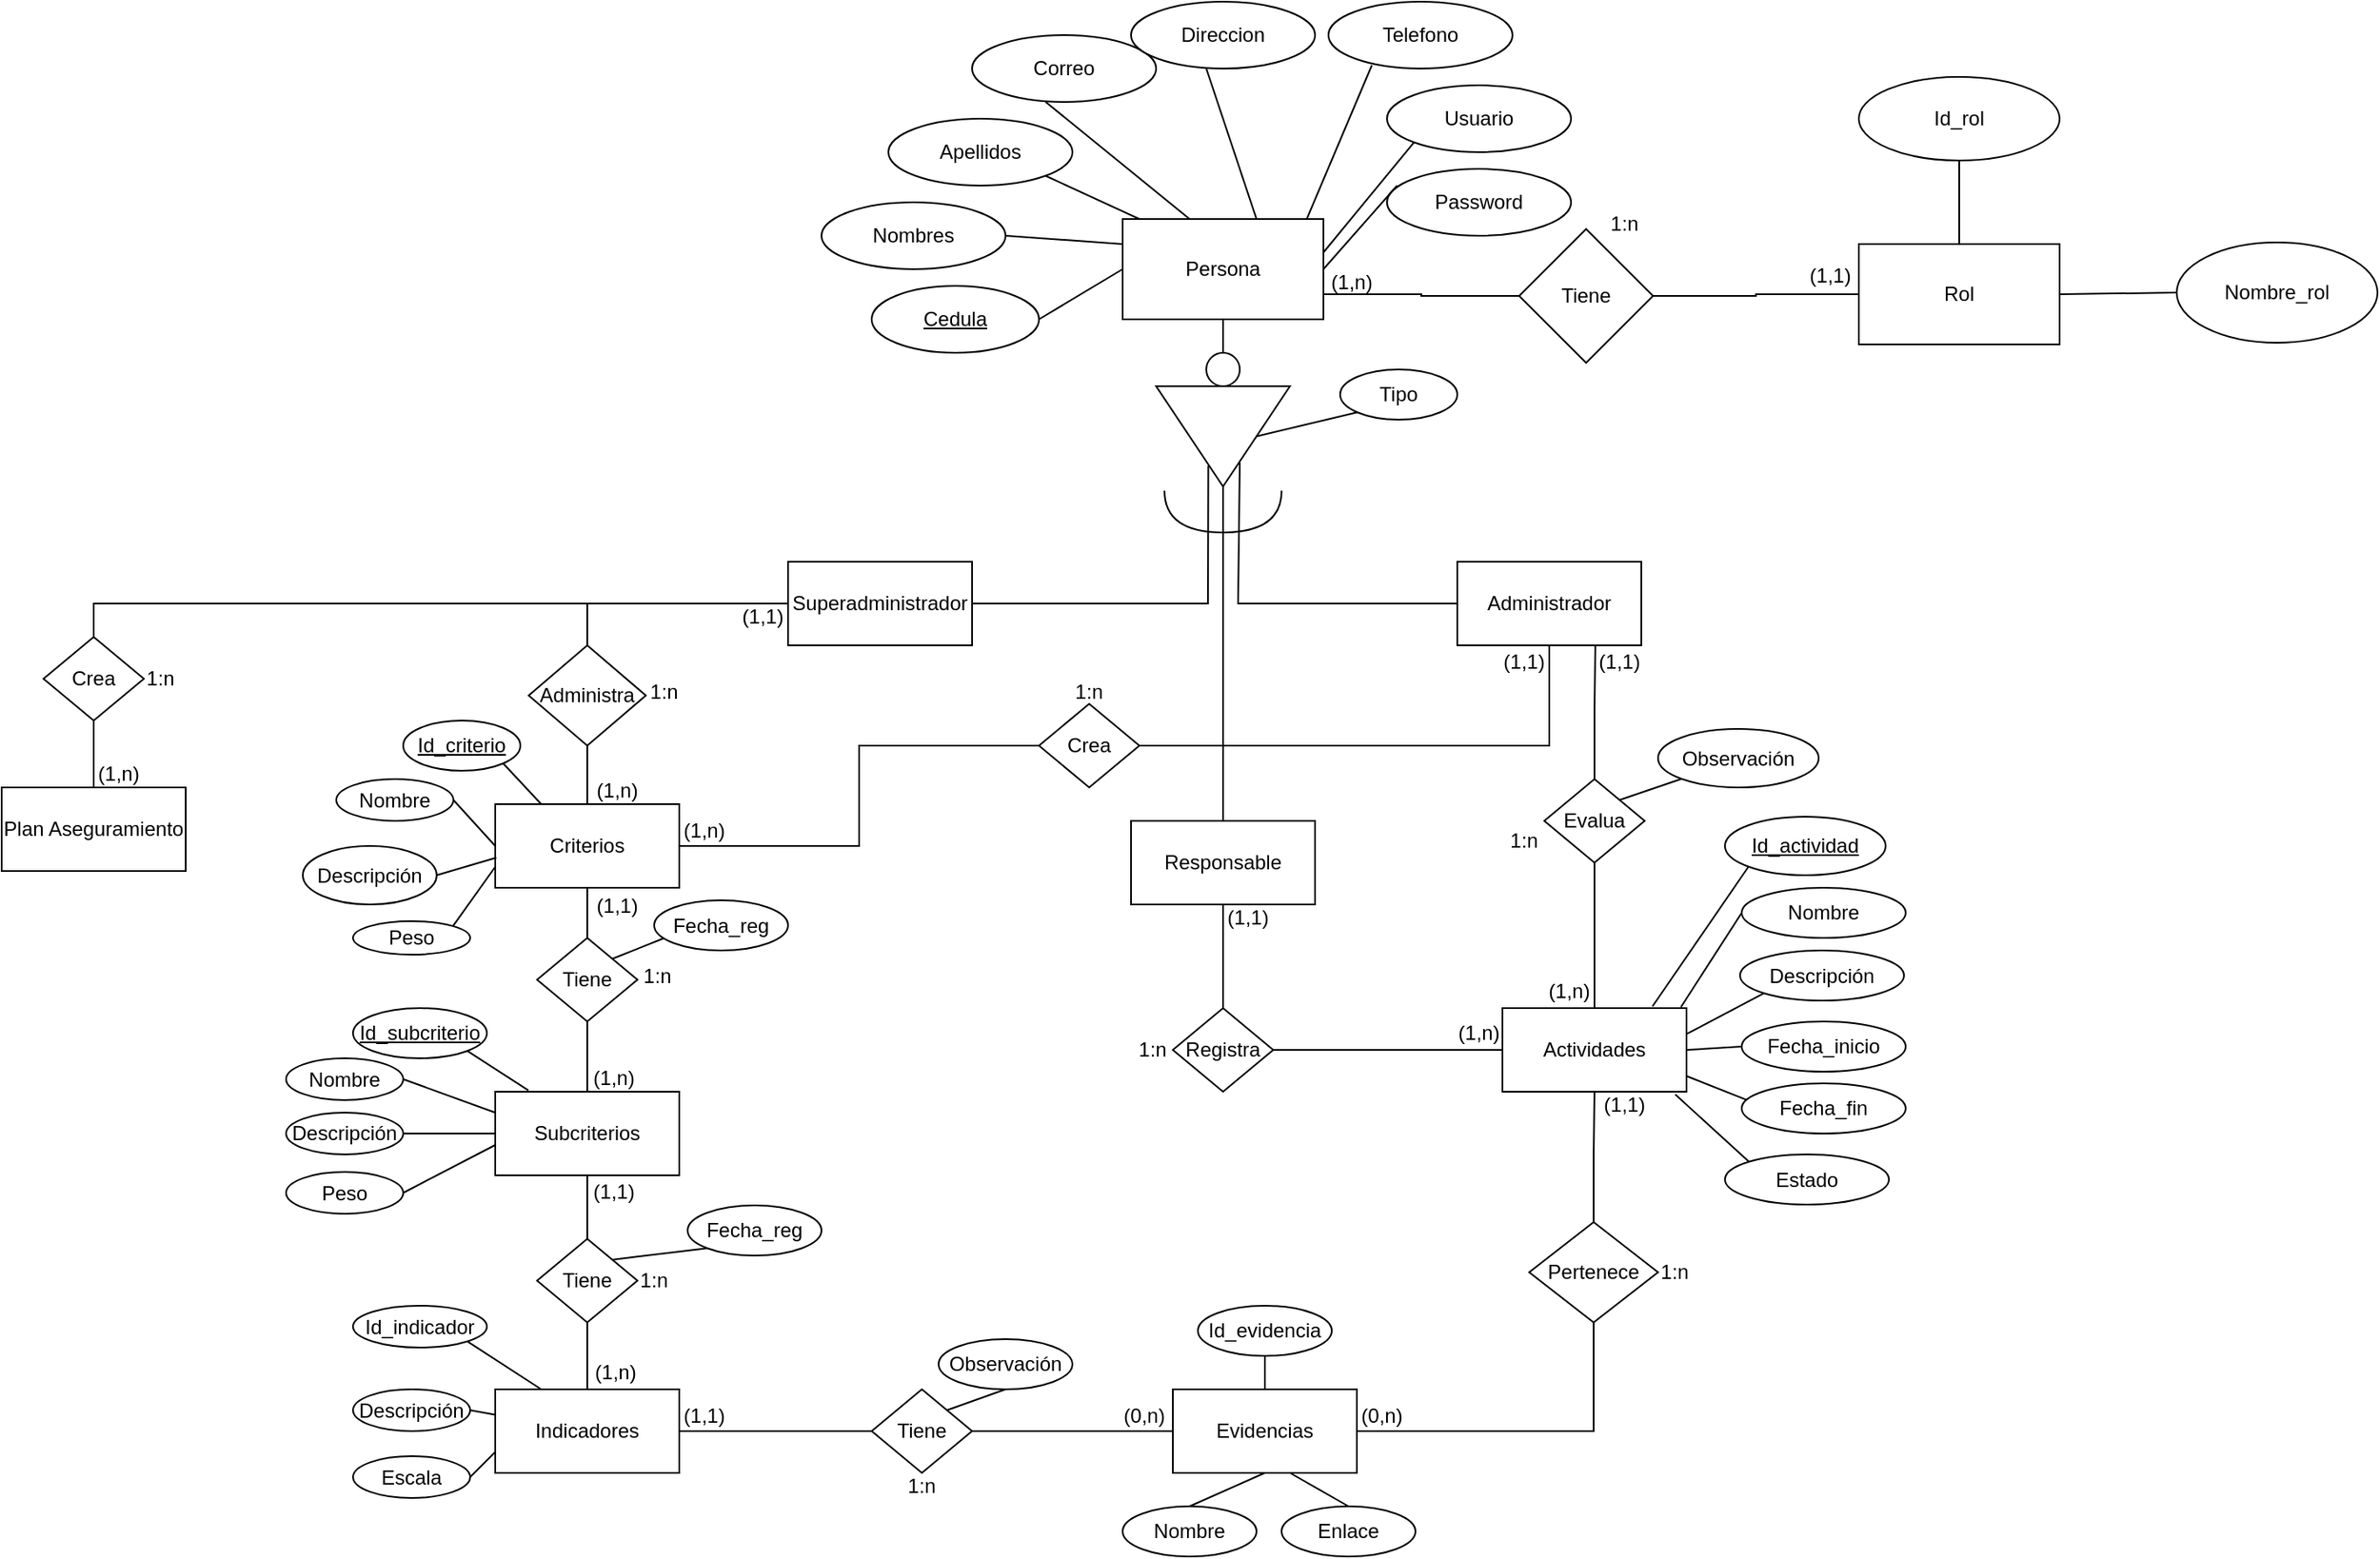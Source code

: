 <mxfile version="21.2.1" type="device">
  <diagram name="Página-1" id="oKoZKeIrI0tT7KMq_hKS">
    <mxGraphModel dx="2294" dy="877" grid="1" gridSize="10" guides="1" tooltips="1" connect="1" arrows="0" fold="1" page="1" pageScale="1" pageWidth="827" pageHeight="1169" math="0" shadow="0">
      <root>
        <mxCell id="0" />
        <mxCell id="1" parent="0" />
        <mxCell id="Yk1SCRRMEy108CKN9fgq-1" value="&lt;u&gt;Cedula&lt;/u&gt;" style="ellipse;whiteSpace=wrap;html=1;" parent="1" vertex="1">
          <mxGeometry x="210" y="250" width="100" height="40" as="geometry" />
        </mxCell>
        <mxCell id="9bYaK1Sk4-K0mLXy_x04-3" style="edgeStyle=orthogonalEdgeStyle;rounded=0;orthogonalLoop=1;jettySize=auto;html=1;exitX=1;exitY=0.75;exitDx=0;exitDy=0;entryX=0;entryY=0.5;entryDx=0;entryDy=0;endArrow=none;endFill=0;" edge="1" parent="1" source="Yk1SCRRMEy108CKN9fgq-2" target="9bYaK1Sk4-K0mLXy_x04-2">
          <mxGeometry relative="1" as="geometry" />
        </mxCell>
        <mxCell id="Yk1SCRRMEy108CKN9fgq-2" value="Persona" style="rounded=0;whiteSpace=wrap;html=1;" parent="1" vertex="1">
          <mxGeometry x="360" y="210" width="120" height="60" as="geometry" />
        </mxCell>
        <mxCell id="Yk1SCRRMEy108CKN9fgq-3" value="Nombres" style="ellipse;whiteSpace=wrap;html=1;" parent="1" vertex="1">
          <mxGeometry x="180" y="200" width="110" height="40" as="geometry" />
        </mxCell>
        <mxCell id="Yk1SCRRMEy108CKN9fgq-4" value="Apellidos" style="ellipse;whiteSpace=wrap;html=1;" parent="1" vertex="1">
          <mxGeometry x="220" y="150" width="110" height="40" as="geometry" />
        </mxCell>
        <mxCell id="Yk1SCRRMEy108CKN9fgq-5" value="Correo" style="ellipse;whiteSpace=wrap;html=1;" parent="1" vertex="1">
          <mxGeometry x="270" y="100" width="110" height="40" as="geometry" />
        </mxCell>
        <mxCell id="Yk1SCRRMEy108CKN9fgq-6" value="Direccion" style="ellipse;whiteSpace=wrap;html=1;" parent="1" vertex="1">
          <mxGeometry x="365" y="80" width="110" height="40" as="geometry" />
        </mxCell>
        <mxCell id="Yk1SCRRMEy108CKN9fgq-7" value="Telefono" style="ellipse;whiteSpace=wrap;html=1;" parent="1" vertex="1">
          <mxGeometry x="483" y="80" width="110" height="40" as="geometry" />
        </mxCell>
        <mxCell id="Yk1SCRRMEy108CKN9fgq-9" value="Usuario" style="ellipse;whiteSpace=wrap;html=1;" parent="1" vertex="1">
          <mxGeometry x="518" y="130" width="110" height="40" as="geometry" />
        </mxCell>
        <mxCell id="Yk1SCRRMEy108CKN9fgq-10" value="Password" style="ellipse;whiteSpace=wrap;html=1;" parent="1" vertex="1">
          <mxGeometry x="518" y="180" width="110" height="40" as="geometry" />
        </mxCell>
        <mxCell id="Yk1SCRRMEy108CKN9fgq-12" value="" style="endArrow=none;html=1;rounded=0;entryX=1;entryY=0.5;entryDx=0;entryDy=0;exitX=0;exitY=0.5;exitDx=0;exitDy=0;" parent="1" source="Yk1SCRRMEy108CKN9fgq-2" target="Yk1SCRRMEy108CKN9fgq-1" edge="1">
          <mxGeometry width="50" height="50" relative="1" as="geometry">
            <mxPoint x="180" y="340" as="sourcePoint" />
            <mxPoint x="230" y="290" as="targetPoint" />
          </mxGeometry>
        </mxCell>
        <mxCell id="Yk1SCRRMEy108CKN9fgq-13" value="" style="endArrow=none;html=1;rounded=0;exitX=1;exitY=0.5;exitDx=0;exitDy=0;entryX=0;entryY=0.25;entryDx=0;entryDy=0;" parent="1" source="Yk1SCRRMEy108CKN9fgq-3" target="Yk1SCRRMEy108CKN9fgq-2" edge="1">
          <mxGeometry width="50" height="50" relative="1" as="geometry">
            <mxPoint x="300" y="240" as="sourcePoint" />
            <mxPoint x="350" y="190" as="targetPoint" />
          </mxGeometry>
        </mxCell>
        <mxCell id="Yk1SCRRMEy108CKN9fgq-14" value="" style="endArrow=none;html=1;rounded=0;entryX=1;entryY=1;entryDx=0;entryDy=0;" parent="1" target="Yk1SCRRMEy108CKN9fgq-4" edge="1">
          <mxGeometry width="50" height="50" relative="1" as="geometry">
            <mxPoint x="370" y="210" as="sourcePoint" />
            <mxPoint x="240" y="290" as="targetPoint" />
          </mxGeometry>
        </mxCell>
        <mxCell id="Yk1SCRRMEy108CKN9fgq-15" value="" style="endArrow=none;html=1;rounded=0;entryX=0.4;entryY=1;entryDx=0;entryDy=0;entryPerimeter=0;" parent="1" target="Yk1SCRRMEy108CKN9fgq-5" edge="1">
          <mxGeometry width="50" height="50" relative="1" as="geometry">
            <mxPoint x="400" y="210" as="sourcePoint" />
            <mxPoint x="430" y="140" as="targetPoint" />
          </mxGeometry>
        </mxCell>
        <mxCell id="Yk1SCRRMEy108CKN9fgq-16" value="" style="endArrow=none;html=1;rounded=0;" parent="1" edge="1">
          <mxGeometry width="50" height="50" relative="1" as="geometry">
            <mxPoint x="440" y="210" as="sourcePoint" />
            <mxPoint x="410" y="120" as="targetPoint" />
          </mxGeometry>
        </mxCell>
        <mxCell id="Yk1SCRRMEy108CKN9fgq-17" value="" style="endArrow=none;html=1;rounded=0;entryX=0.236;entryY=0.95;entryDx=0;entryDy=0;entryPerimeter=0;exitX=0.917;exitY=0;exitDx=0;exitDy=0;exitPerimeter=0;" parent="1" source="Yk1SCRRMEy108CKN9fgq-2" target="Yk1SCRRMEy108CKN9fgq-7" edge="1">
          <mxGeometry width="50" height="50" relative="1" as="geometry">
            <mxPoint x="470" y="220" as="sourcePoint" />
            <mxPoint x="520" y="170" as="targetPoint" />
          </mxGeometry>
        </mxCell>
        <mxCell id="Yk1SCRRMEy108CKN9fgq-18" value="" style="endArrow=none;html=1;rounded=0;exitX=1;exitY=0.5;exitDx=0;exitDy=0;entryX=0.055;entryY=0.25;entryDx=0;entryDy=0;entryPerimeter=0;" parent="1" source="Yk1SCRRMEy108CKN9fgq-2" target="Yk1SCRRMEy108CKN9fgq-10" edge="1">
          <mxGeometry width="50" height="50" relative="1" as="geometry">
            <mxPoint x="440" y="360" as="sourcePoint" />
            <mxPoint x="510" y="250" as="targetPoint" />
          </mxGeometry>
        </mxCell>
        <mxCell id="Yk1SCRRMEy108CKN9fgq-19" value="" style="endArrow=none;html=1;rounded=0;entryX=0;entryY=1;entryDx=0;entryDy=0;" parent="1" target="Yk1SCRRMEy108CKN9fgq-9" edge="1">
          <mxGeometry width="50" height="50" relative="1" as="geometry">
            <mxPoint x="480" y="230" as="sourcePoint" />
            <mxPoint x="510" y="230" as="targetPoint" />
          </mxGeometry>
        </mxCell>
        <mxCell id="Yk1SCRRMEy108CKN9fgq-20" value="" style="ellipse;whiteSpace=wrap;html=1;aspect=fixed;" parent="1" vertex="1">
          <mxGeometry x="410" y="290" width="20" height="20" as="geometry" />
        </mxCell>
        <mxCell id="Yk1SCRRMEy108CKN9fgq-21" value="" style="endArrow=none;html=1;rounded=0;exitX=0.5;exitY=1;exitDx=0;exitDy=0;entryX=0.5;entryY=0;entryDx=0;entryDy=0;" parent="1" source="Yk1SCRRMEy108CKN9fgq-2" target="Yk1SCRRMEy108CKN9fgq-20" edge="1">
          <mxGeometry width="50" height="50" relative="1" as="geometry">
            <mxPoint x="390" y="260" as="sourcePoint" />
            <mxPoint x="420" y="300" as="targetPoint" />
          </mxGeometry>
        </mxCell>
        <mxCell id="Yk1SCRRMEy108CKN9fgq-23" value="" style="triangle;whiteSpace=wrap;html=1;rotation=90;" parent="1" vertex="1">
          <mxGeometry x="390" y="300" width="60" height="80" as="geometry" />
        </mxCell>
        <mxCell id="Yk1SCRRMEy108CKN9fgq-24" value="Tipo" style="ellipse;whiteSpace=wrap;html=1;" parent="1" vertex="1">
          <mxGeometry x="490" y="300" width="70" height="30" as="geometry" />
        </mxCell>
        <mxCell id="Yk1SCRRMEy108CKN9fgq-25" value="" style="endArrow=none;html=1;rounded=0;entryX=0;entryY=1;entryDx=0;entryDy=0;exitX=0.5;exitY=0;exitDx=0;exitDy=0;" parent="1" source="Yk1SCRRMEy108CKN9fgq-23" target="Yk1SCRRMEy108CKN9fgq-24" edge="1">
          <mxGeometry width="50" height="50" relative="1" as="geometry">
            <mxPoint x="440" y="370" as="sourcePoint" />
            <mxPoint x="490" y="320" as="targetPoint" />
          </mxGeometry>
        </mxCell>
        <mxCell id="Yk1SCRRMEy108CKN9fgq-26" value="" style="shape=requiredInterface;html=1;verticalLabelPosition=bottom;sketch=0;rotation=90;" parent="1" vertex="1">
          <mxGeometry x="407.5" y="350" width="25" height="70" as="geometry" />
        </mxCell>
        <mxCell id="Yk1SCRRMEy108CKN9fgq-27" value="Superadministrador" style="html=1;whiteSpace=wrap;" parent="1" vertex="1">
          <mxGeometry x="160" y="415" width="110" height="50" as="geometry" />
        </mxCell>
        <mxCell id="Yk1SCRRMEy108CKN9fgq-62" style="edgeStyle=orthogonalEdgeStyle;rounded=0;orthogonalLoop=1;jettySize=auto;html=1;exitX=0.5;exitY=1;exitDx=0;exitDy=0;entryX=1;entryY=0.5;entryDx=0;entryDy=0;endArrow=none;endFill=0;" parent="1" source="Yk1SCRRMEy108CKN9fgq-28" target="Yk1SCRRMEy108CKN9fgq-61" edge="1">
          <mxGeometry relative="1" as="geometry" />
        </mxCell>
        <mxCell id="Yk1SCRRMEy108CKN9fgq-28" value="Administrador" style="html=1;whiteSpace=wrap;" parent="1" vertex="1">
          <mxGeometry x="560" y="415" width="110" height="50" as="geometry" />
        </mxCell>
        <mxCell id="Yk1SCRRMEy108CKN9fgq-51" style="edgeStyle=orthogonalEdgeStyle;rounded=0;orthogonalLoop=1;jettySize=auto;html=1;exitX=1;exitY=0.5;exitDx=0;exitDy=0;entryX=0.5;entryY=1;entryDx=0;entryDy=0;endArrow=none;endFill=0;" parent="1" source="Yk1SCRRMEy108CKN9fgq-29" target="Yk1SCRRMEy108CKN9fgq-52" edge="1">
          <mxGeometry relative="1" as="geometry" />
        </mxCell>
        <mxCell id="Yk1SCRRMEy108CKN9fgq-29" value="Evidencias" style="html=1;whiteSpace=wrap;" parent="1" vertex="1">
          <mxGeometry x="390" y="910" width="110" height="50" as="geometry" />
        </mxCell>
        <mxCell id="Yk1SCRRMEy108CKN9fgq-30" value="Criterios" style="html=1;whiteSpace=wrap;" parent="1" vertex="1">
          <mxGeometry x="-15" y="560" width="110" height="50" as="geometry" />
        </mxCell>
        <mxCell id="Yk1SCRRMEy108CKN9fgq-31" value="Subcriterios" style="html=1;whiteSpace=wrap;" parent="1" vertex="1">
          <mxGeometry x="-15" y="732" width="110" height="50" as="geometry" />
        </mxCell>
        <mxCell id="Yk1SCRRMEy108CKN9fgq-32" value="Indicadores" style="html=1;whiteSpace=wrap;" parent="1" vertex="1">
          <mxGeometry x="-15" y="910" width="110" height="50" as="geometry" />
        </mxCell>
        <mxCell id="Yk1SCRRMEy108CKN9fgq-56" style="edgeStyle=orthogonalEdgeStyle;rounded=0;orthogonalLoop=1;jettySize=auto;html=1;exitX=0.5;exitY=0;exitDx=0;exitDy=0;entryX=0.5;entryY=1;entryDx=0;entryDy=0;endArrow=none;endFill=0;" parent="1" source="Yk1SCRRMEy108CKN9fgq-33" target="Yk1SCRRMEy108CKN9fgq-54" edge="1">
          <mxGeometry relative="1" as="geometry" />
        </mxCell>
        <mxCell id="Yk1SCRRMEy108CKN9fgq-33" value="Actividades" style="html=1;whiteSpace=wrap;" parent="1" vertex="1">
          <mxGeometry x="587" y="682" width="110" height="50" as="geometry" />
        </mxCell>
        <mxCell id="Yk1SCRRMEy108CKN9fgq-34" value="Responsable" style="html=1;whiteSpace=wrap;" parent="1" vertex="1">
          <mxGeometry x="365" y="570" width="110" height="50" as="geometry" />
        </mxCell>
        <mxCell id="Yk1SCRRMEy108CKN9fgq-35" value="Plan Aseguramiento" style="html=1;whiteSpace=wrap;" parent="1" vertex="1">
          <mxGeometry x="-310" y="550" width="110" height="50" as="geometry" />
        </mxCell>
        <mxCell id="Yk1SCRRMEy108CKN9fgq-36" value="" style="endArrow=none;html=1;rounded=0;entryX=0.793;entryY=0.61;entryDx=0;entryDy=0;exitX=1;exitY=0.5;exitDx=0;exitDy=0;entryPerimeter=0;" parent="1" source="Yk1SCRRMEy108CKN9fgq-27" target="Yk1SCRRMEy108CKN9fgq-23" edge="1">
          <mxGeometry width="50" height="50" relative="1" as="geometry">
            <mxPoint x="410" y="440" as="sourcePoint" />
            <mxPoint x="420" y="380" as="targetPoint" />
            <Array as="points">
              <mxPoint x="411" y="440" />
            </Array>
          </mxGeometry>
        </mxCell>
        <mxCell id="Yk1SCRRMEy108CKN9fgq-37" value="" style="endArrow=none;html=1;rounded=0;exitX=0;exitY=0.5;exitDx=0;exitDy=0;entryX=0.76;entryY=0.375;entryDx=0;entryDy=0;entryPerimeter=0;" parent="1" source="Yk1SCRRMEy108CKN9fgq-28" target="Yk1SCRRMEy108CKN9fgq-23" edge="1">
          <mxGeometry width="50" height="50" relative="1" as="geometry">
            <mxPoint x="340" y="450" as="sourcePoint" />
            <mxPoint x="430" y="360" as="targetPoint" />
            <Array as="points">
              <mxPoint x="429" y="440" />
            </Array>
          </mxGeometry>
        </mxCell>
        <mxCell id="Yk1SCRRMEy108CKN9fgq-38" value="" style="endArrow=none;html=1;rounded=0;entryX=1;entryY=0.5;entryDx=0;entryDy=0;exitX=0.5;exitY=0;exitDx=0;exitDy=0;" parent="1" source="Yk1SCRRMEy108CKN9fgq-34" target="Yk1SCRRMEy108CKN9fgq-23" edge="1">
          <mxGeometry width="50" height="50" relative="1" as="geometry">
            <mxPoint x="400" y="570" as="sourcePoint" />
            <mxPoint x="450" y="520" as="targetPoint" />
            <Array as="points" />
          </mxGeometry>
        </mxCell>
        <mxCell id="Yk1SCRRMEy108CKN9fgq-39" value="Administra" style="rhombus;whiteSpace=wrap;html=1;" parent="1" vertex="1">
          <mxGeometry x="5" y="465" width="70" height="60" as="geometry" />
        </mxCell>
        <mxCell id="Yk1SCRRMEy108CKN9fgq-40" value="" style="endArrow=none;html=1;rounded=0;entryX=0;entryY=0.5;entryDx=0;entryDy=0;exitX=0.5;exitY=0;exitDx=0;exitDy=0;" parent="1" source="Yk1SCRRMEy108CKN9fgq-39" target="Yk1SCRRMEy108CKN9fgq-27" edge="1">
          <mxGeometry width="50" height="50" relative="1" as="geometry">
            <mxPoint x="40" y="460" as="sourcePoint" />
            <mxPoint x="90" y="420" as="targetPoint" />
            <Array as="points">
              <mxPoint x="40" y="440" />
            </Array>
          </mxGeometry>
        </mxCell>
        <mxCell id="Yk1SCRRMEy108CKN9fgq-41" value="" style="endArrow=none;html=1;rounded=0;exitX=0.5;exitY=0;exitDx=0;exitDy=0;entryX=0.5;entryY=1;entryDx=0;entryDy=0;" parent="1" source="Yk1SCRRMEy108CKN9fgq-30" target="Yk1SCRRMEy108CKN9fgq-39" edge="1">
          <mxGeometry width="50" height="50" relative="1" as="geometry">
            <mxPoint x="-10" y="580" as="sourcePoint" />
            <mxPoint x="40" y="530" as="targetPoint" />
          </mxGeometry>
        </mxCell>
        <mxCell id="Yk1SCRRMEy108CKN9fgq-149" style="rounded=0;orthogonalLoop=1;jettySize=auto;html=1;exitX=1;exitY=0;exitDx=0;exitDy=0;entryX=1.199;entryY=1.285;entryDx=0;entryDy=0;entryPerimeter=0;endArrow=none;endFill=0;" parent="1" source="Yk1SCRRMEy108CKN9fgq-42" target="Yk1SCRRMEy108CKN9fgq-97" edge="1">
          <mxGeometry relative="1" as="geometry" />
        </mxCell>
        <mxCell id="Yk1SCRRMEy108CKN9fgq-42" value="Tiene" style="rhombus;whiteSpace=wrap;html=1;" parent="1" vertex="1">
          <mxGeometry x="10" y="640" width="60" height="50" as="geometry" />
        </mxCell>
        <mxCell id="Yk1SCRRMEy108CKN9fgq-43" value="Tiene" style="rhombus;whiteSpace=wrap;html=1;" parent="1" vertex="1">
          <mxGeometry x="10" y="820" width="60" height="50" as="geometry" />
        </mxCell>
        <mxCell id="Yk1SCRRMEy108CKN9fgq-44" value="" style="endArrow=none;html=1;rounded=0;entryX=0.5;entryY=1;entryDx=0;entryDy=0;exitX=0.5;exitY=0;exitDx=0;exitDy=0;" parent="1" source="Yk1SCRRMEy108CKN9fgq-42" target="Yk1SCRRMEy108CKN9fgq-30" edge="1">
          <mxGeometry width="50" height="50" relative="1" as="geometry">
            <mxPoint x="160" y="690" as="sourcePoint" />
            <mxPoint x="210" y="640" as="targetPoint" />
          </mxGeometry>
        </mxCell>
        <mxCell id="Yk1SCRRMEy108CKN9fgq-45" value="" style="endArrow=none;html=1;rounded=0;entryX=0.5;entryY=1;entryDx=0;entryDy=0;exitX=0.5;exitY=0;exitDx=0;exitDy=0;" parent="1" source="Yk1SCRRMEy108CKN9fgq-31" target="Yk1SCRRMEy108CKN9fgq-42" edge="1">
          <mxGeometry width="50" height="50" relative="1" as="geometry">
            <mxPoint x="-40" y="750" as="sourcePoint" />
            <mxPoint x="10" y="700" as="targetPoint" />
          </mxGeometry>
        </mxCell>
        <mxCell id="Yk1SCRRMEy108CKN9fgq-46" value="" style="endArrow=none;html=1;rounded=0;entryX=0.5;entryY=1;entryDx=0;entryDy=0;exitX=0.5;exitY=0;exitDx=0;exitDy=0;" parent="1" source="Yk1SCRRMEy108CKN9fgq-43" target="Yk1SCRRMEy108CKN9fgq-31" edge="1">
          <mxGeometry width="50" height="50" relative="1" as="geometry">
            <mxPoint x="-20" y="840" as="sourcePoint" />
            <mxPoint x="30" y="790" as="targetPoint" />
          </mxGeometry>
        </mxCell>
        <mxCell id="Yk1SCRRMEy108CKN9fgq-47" value="" style="endArrow=none;html=1;rounded=0;exitX=0.5;exitY=0;exitDx=0;exitDy=0;" parent="1" source="Yk1SCRRMEy108CKN9fgq-32" edge="1">
          <mxGeometry width="50" height="50" relative="1" as="geometry">
            <mxPoint x="-10" y="920" as="sourcePoint" />
            <mxPoint x="40" y="870" as="targetPoint" />
          </mxGeometry>
        </mxCell>
        <mxCell id="Yk1SCRRMEy108CKN9fgq-48" value="Tiene" style="rhombus;whiteSpace=wrap;html=1;" parent="1" vertex="1">
          <mxGeometry x="210" y="910" width="60" height="50" as="geometry" />
        </mxCell>
        <mxCell id="Yk1SCRRMEy108CKN9fgq-49" value="" style="endArrow=none;html=1;rounded=0;entryX=0;entryY=0.5;entryDx=0;entryDy=0;exitX=1;exitY=0.5;exitDx=0;exitDy=0;" parent="1" source="Yk1SCRRMEy108CKN9fgq-32" target="Yk1SCRRMEy108CKN9fgq-48" edge="1">
          <mxGeometry width="50" height="50" relative="1" as="geometry">
            <mxPoint x="80" y="990" as="sourcePoint" />
            <mxPoint x="130" y="940" as="targetPoint" />
          </mxGeometry>
        </mxCell>
        <mxCell id="Yk1SCRRMEy108CKN9fgq-50" value="" style="endArrow=none;html=1;rounded=0;exitX=1;exitY=0.5;exitDx=0;exitDy=0;entryX=0;entryY=0.5;entryDx=0;entryDy=0;" parent="1" source="Yk1SCRRMEy108CKN9fgq-48" target="Yk1SCRRMEy108CKN9fgq-29" edge="1">
          <mxGeometry width="50" height="50" relative="1" as="geometry">
            <mxPoint x="200" y="980" as="sourcePoint" />
            <mxPoint x="250" y="930" as="targetPoint" />
          </mxGeometry>
        </mxCell>
        <mxCell id="Yk1SCRRMEy108CKN9fgq-53" style="edgeStyle=orthogonalEdgeStyle;rounded=0;orthogonalLoop=1;jettySize=auto;html=1;exitX=0.5;exitY=0;exitDx=0;exitDy=0;entryX=0.5;entryY=1;entryDx=0;entryDy=0;endArrow=none;endFill=0;" parent="1" source="Yk1SCRRMEy108CKN9fgq-52" target="Yk1SCRRMEy108CKN9fgq-33" edge="1">
          <mxGeometry relative="1" as="geometry" />
        </mxCell>
        <mxCell id="Yk1SCRRMEy108CKN9fgq-52" value="Pertenece" style="rhombus;whiteSpace=wrap;html=1;" parent="1" vertex="1">
          <mxGeometry x="603" y="810" width="77" height="60" as="geometry" />
        </mxCell>
        <mxCell id="Yk1SCRRMEy108CKN9fgq-57" style="edgeStyle=orthogonalEdgeStyle;rounded=0;orthogonalLoop=1;jettySize=auto;html=1;exitX=0.5;exitY=0;exitDx=0;exitDy=0;entryX=0.75;entryY=1;entryDx=0;entryDy=0;endArrow=none;endFill=0;" parent="1" source="Yk1SCRRMEy108CKN9fgq-54" target="Yk1SCRRMEy108CKN9fgq-28" edge="1">
          <mxGeometry relative="1" as="geometry" />
        </mxCell>
        <mxCell id="Yk1SCRRMEy108CKN9fgq-54" value="Evalua" style="rhombus;whiteSpace=wrap;html=1;" parent="1" vertex="1">
          <mxGeometry x="612" y="545" width="60" height="50" as="geometry" />
        </mxCell>
        <mxCell id="Yk1SCRRMEy108CKN9fgq-59" style="edgeStyle=orthogonalEdgeStyle;rounded=0;orthogonalLoop=1;jettySize=auto;html=1;exitX=0.5;exitY=0;exitDx=0;exitDy=0;entryX=0.5;entryY=1;entryDx=0;entryDy=0;endArrow=none;endFill=0;" parent="1" source="Yk1SCRRMEy108CKN9fgq-58" target="Yk1SCRRMEy108CKN9fgq-34" edge="1">
          <mxGeometry relative="1" as="geometry" />
        </mxCell>
        <mxCell id="Yk1SCRRMEy108CKN9fgq-60" style="edgeStyle=orthogonalEdgeStyle;rounded=0;orthogonalLoop=1;jettySize=auto;html=1;exitX=1;exitY=0.5;exitDx=0;exitDy=0;entryX=0;entryY=0.5;entryDx=0;entryDy=0;endArrow=none;endFill=0;" parent="1" source="Yk1SCRRMEy108CKN9fgq-58" target="Yk1SCRRMEy108CKN9fgq-33" edge="1">
          <mxGeometry relative="1" as="geometry" />
        </mxCell>
        <mxCell id="Yk1SCRRMEy108CKN9fgq-58" value="Registra" style="rhombus;whiteSpace=wrap;html=1;" parent="1" vertex="1">
          <mxGeometry x="390" y="682" width="60" height="50" as="geometry" />
        </mxCell>
        <mxCell id="Yk1SCRRMEy108CKN9fgq-63" style="edgeStyle=orthogonalEdgeStyle;rounded=0;orthogonalLoop=1;jettySize=auto;html=1;exitX=0;exitY=0.5;exitDx=0;exitDy=0;entryX=1;entryY=0.5;entryDx=0;entryDy=0;endArrow=none;endFill=0;" parent="1" source="Yk1SCRRMEy108CKN9fgq-61" target="Yk1SCRRMEy108CKN9fgq-30" edge="1">
          <mxGeometry relative="1" as="geometry" />
        </mxCell>
        <mxCell id="Yk1SCRRMEy108CKN9fgq-61" value="Crea" style="rhombus;whiteSpace=wrap;html=1;" parent="1" vertex="1">
          <mxGeometry x="310" y="500" width="60" height="50" as="geometry" />
        </mxCell>
        <mxCell id="Yk1SCRRMEy108CKN9fgq-66" style="edgeStyle=orthogonalEdgeStyle;rounded=0;orthogonalLoop=1;jettySize=auto;html=1;exitX=0.5;exitY=0;exitDx=0;exitDy=0;entryX=0;entryY=0.5;entryDx=0;entryDy=0;endArrow=none;endFill=0;" parent="1" source="Yk1SCRRMEy108CKN9fgq-64" target="Yk1SCRRMEy108CKN9fgq-27" edge="1">
          <mxGeometry relative="1" as="geometry" />
        </mxCell>
        <mxCell id="Yk1SCRRMEy108CKN9fgq-67" style="edgeStyle=orthogonalEdgeStyle;rounded=0;orthogonalLoop=1;jettySize=auto;html=1;exitX=0.5;exitY=1;exitDx=0;exitDy=0;entryX=0.5;entryY=0;entryDx=0;entryDy=0;endArrow=none;endFill=0;" parent="1" source="Yk1SCRRMEy108CKN9fgq-64" target="Yk1SCRRMEy108CKN9fgq-35" edge="1">
          <mxGeometry relative="1" as="geometry" />
        </mxCell>
        <mxCell id="Yk1SCRRMEy108CKN9fgq-64" value="Crea" style="rhombus;whiteSpace=wrap;html=1;" parent="1" vertex="1">
          <mxGeometry x="-285" y="460" width="60" height="50" as="geometry" />
        </mxCell>
        <mxCell id="Yk1SCRRMEy108CKN9fgq-72" style="rounded=0;orthogonalLoop=1;jettySize=auto;html=1;exitX=1;exitY=1;exitDx=0;exitDy=0;entryX=0.25;entryY=0;entryDx=0;entryDy=0;endArrow=none;endFill=0;" parent="1" source="Yk1SCRRMEy108CKN9fgq-68" target="Yk1SCRRMEy108CKN9fgq-30" edge="1">
          <mxGeometry relative="1" as="geometry" />
        </mxCell>
        <mxCell id="Yk1SCRRMEy108CKN9fgq-68" value="&lt;u&gt;Id_criterio&lt;/u&gt;" style="ellipse;whiteSpace=wrap;html=1;" parent="1" vertex="1">
          <mxGeometry x="-70" y="510" width="70" height="30" as="geometry" />
        </mxCell>
        <mxCell id="Yk1SCRRMEy108CKN9fgq-73" style="rounded=0;orthogonalLoop=1;jettySize=auto;html=1;exitX=1;exitY=0.5;exitDx=0;exitDy=0;entryX=0;entryY=0.5;entryDx=0;entryDy=0;endArrow=none;endFill=0;" parent="1" source="Yk1SCRRMEy108CKN9fgq-69" target="Yk1SCRRMEy108CKN9fgq-30" edge="1">
          <mxGeometry relative="1" as="geometry" />
        </mxCell>
        <mxCell id="Yk1SCRRMEy108CKN9fgq-69" value="Nombre" style="ellipse;whiteSpace=wrap;html=1;" parent="1" vertex="1">
          <mxGeometry x="-110" y="545" width="70" height="25" as="geometry" />
        </mxCell>
        <mxCell id="Yk1SCRRMEy108CKN9fgq-74" style="rounded=0;orthogonalLoop=1;jettySize=auto;html=1;exitX=1;exitY=0.5;exitDx=0;exitDy=0;entryX=0.006;entryY=0.64;entryDx=0;entryDy=0;entryPerimeter=0;endArrow=none;endFill=0;" parent="1" source="Yk1SCRRMEy108CKN9fgq-70" target="Yk1SCRRMEy108CKN9fgq-30" edge="1">
          <mxGeometry relative="1" as="geometry" />
        </mxCell>
        <mxCell id="Yk1SCRRMEy108CKN9fgq-70" value="Descripción" style="ellipse;whiteSpace=wrap;html=1;" parent="1" vertex="1">
          <mxGeometry x="-130" y="585" width="80" height="35" as="geometry" />
        </mxCell>
        <mxCell id="Yk1SCRRMEy108CKN9fgq-75" style="rounded=0;orthogonalLoop=1;jettySize=auto;html=1;exitX=1;exitY=0;exitDx=0;exitDy=0;entryX=0;entryY=0.75;entryDx=0;entryDy=0;endArrow=none;endFill=0;" parent="1" source="Yk1SCRRMEy108CKN9fgq-71" target="Yk1SCRRMEy108CKN9fgq-30" edge="1">
          <mxGeometry relative="1" as="geometry" />
        </mxCell>
        <mxCell id="Yk1SCRRMEy108CKN9fgq-71" value="Peso" style="ellipse;whiteSpace=wrap;html=1;" parent="1" vertex="1">
          <mxGeometry x="-100" y="630" width="70" height="20" as="geometry" />
        </mxCell>
        <mxCell id="Yk1SCRRMEy108CKN9fgq-81" style="rounded=0;orthogonalLoop=1;jettySize=auto;html=1;exitX=1;exitY=1;exitDx=0;exitDy=0;endArrow=none;endFill=0;entryX=0.18;entryY=-0.016;entryDx=0;entryDy=0;entryPerimeter=0;" parent="1" source="Yk1SCRRMEy108CKN9fgq-77" target="Yk1SCRRMEy108CKN9fgq-31" edge="1">
          <mxGeometry relative="1" as="geometry">
            <mxPoint y="730" as="targetPoint" />
          </mxGeometry>
        </mxCell>
        <mxCell id="Yk1SCRRMEy108CKN9fgq-77" value="&lt;u&gt;Id_subcriterio&lt;/u&gt;" style="ellipse;whiteSpace=wrap;html=1;" parent="1" vertex="1">
          <mxGeometry x="-100" y="682" width="80" height="30" as="geometry" />
        </mxCell>
        <mxCell id="Yk1SCRRMEy108CKN9fgq-82" style="rounded=0;orthogonalLoop=1;jettySize=auto;html=1;exitX=1;exitY=0.5;exitDx=0;exitDy=0;entryX=0;entryY=0.25;entryDx=0;entryDy=0;endArrow=none;endFill=0;" parent="1" source="Yk1SCRRMEy108CKN9fgq-78" target="Yk1SCRRMEy108CKN9fgq-31" edge="1">
          <mxGeometry relative="1" as="geometry" />
        </mxCell>
        <mxCell id="Yk1SCRRMEy108CKN9fgq-78" value="Nombre" style="ellipse;whiteSpace=wrap;html=1;" parent="1" vertex="1">
          <mxGeometry x="-140" y="712" width="70" height="25" as="geometry" />
        </mxCell>
        <mxCell id="Yk1SCRRMEy108CKN9fgq-83" style="rounded=0;orthogonalLoop=1;jettySize=auto;html=1;exitX=1;exitY=0.5;exitDx=0;exitDy=0;entryX=0;entryY=0.5;entryDx=0;entryDy=0;endArrow=none;endFill=0;" parent="1" source="Yk1SCRRMEy108CKN9fgq-79" target="Yk1SCRRMEy108CKN9fgq-31" edge="1">
          <mxGeometry relative="1" as="geometry" />
        </mxCell>
        <mxCell id="Yk1SCRRMEy108CKN9fgq-79" value="Descripción" style="ellipse;whiteSpace=wrap;html=1;" parent="1" vertex="1">
          <mxGeometry x="-140" y="744.5" width="70" height="25" as="geometry" />
        </mxCell>
        <mxCell id="Yk1SCRRMEy108CKN9fgq-84" style="rounded=0;orthogonalLoop=1;jettySize=auto;html=1;exitX=1;exitY=0.5;exitDx=0;exitDy=0;entryX=-0.002;entryY=0.64;entryDx=0;entryDy=0;entryPerimeter=0;endArrow=none;endFill=0;" parent="1" source="Yk1SCRRMEy108CKN9fgq-80" target="Yk1SCRRMEy108CKN9fgq-31" edge="1">
          <mxGeometry relative="1" as="geometry" />
        </mxCell>
        <mxCell id="Yk1SCRRMEy108CKN9fgq-80" value="Peso" style="ellipse;whiteSpace=wrap;html=1;" parent="1" vertex="1">
          <mxGeometry x="-140" y="780" width="70" height="25" as="geometry" />
        </mxCell>
        <mxCell id="Yk1SCRRMEy108CKN9fgq-86" style="rounded=0;orthogonalLoop=1;jettySize=auto;html=1;exitX=0;exitY=1;exitDx=0;exitDy=0;entryX=1;entryY=0;entryDx=0;entryDy=0;endArrow=none;endFill=0;" parent="1" source="Yk1SCRRMEy108CKN9fgq-85" target="Yk1SCRRMEy108CKN9fgq-43" edge="1">
          <mxGeometry relative="1" as="geometry" />
        </mxCell>
        <mxCell id="Yk1SCRRMEy108CKN9fgq-85" value="Fecha_reg" style="ellipse;whiteSpace=wrap;html=1;" parent="1" vertex="1">
          <mxGeometry x="100" y="800" width="80" height="30" as="geometry" />
        </mxCell>
        <mxCell id="Yk1SCRRMEy108CKN9fgq-88" style="rounded=0;orthogonalLoop=1;jettySize=auto;html=1;exitX=1;exitY=1;exitDx=0;exitDy=0;entryX=0.25;entryY=0;entryDx=0;entryDy=0;endArrow=none;endFill=0;" parent="1" source="Yk1SCRRMEy108CKN9fgq-87" target="Yk1SCRRMEy108CKN9fgq-32" edge="1">
          <mxGeometry relative="1" as="geometry" />
        </mxCell>
        <mxCell id="Yk1SCRRMEy108CKN9fgq-87" value="Id_indicador" style="ellipse;whiteSpace=wrap;html=1;" parent="1" vertex="1">
          <mxGeometry x="-100" y="860" width="80" height="25" as="geometry" />
        </mxCell>
        <mxCell id="Yk1SCRRMEy108CKN9fgq-91" style="rounded=0;orthogonalLoop=1;jettySize=auto;html=1;exitX=1;exitY=0.5;exitDx=0;exitDy=0;entryX=0.002;entryY=0.304;entryDx=0;entryDy=0;endArrow=none;endFill=0;entryPerimeter=0;" parent="1" source="Yk1SCRRMEy108CKN9fgq-89" target="Yk1SCRRMEy108CKN9fgq-32" edge="1">
          <mxGeometry relative="1" as="geometry" />
        </mxCell>
        <mxCell id="Yk1SCRRMEy108CKN9fgq-89" value="Descripción" style="ellipse;whiteSpace=wrap;html=1;" parent="1" vertex="1">
          <mxGeometry x="-100" y="910" width="70" height="25" as="geometry" />
        </mxCell>
        <mxCell id="Yk1SCRRMEy108CKN9fgq-92" style="rounded=0;orthogonalLoop=1;jettySize=auto;html=1;exitX=1;exitY=0.5;exitDx=0;exitDy=0;entryX=0;entryY=0.75;entryDx=0;entryDy=0;endArrow=none;endFill=0;" parent="1" source="Yk1SCRRMEy108CKN9fgq-90" target="Yk1SCRRMEy108CKN9fgq-32" edge="1">
          <mxGeometry relative="1" as="geometry" />
        </mxCell>
        <mxCell id="Yk1SCRRMEy108CKN9fgq-90" value="Escala" style="ellipse;whiteSpace=wrap;html=1;" parent="1" vertex="1">
          <mxGeometry x="-100" y="950" width="70" height="25" as="geometry" />
        </mxCell>
        <UserObject label="(1,n)" placeholders="1" name="Variable" id="Yk1SCRRMEy108CKN9fgq-93">
          <mxCell style="text;html=1;strokeColor=none;fillColor=none;align=center;verticalAlign=middle;whiteSpace=wrap;overflow=hidden;" parent="1" vertex="1">
            <mxGeometry x="37" y="887" width="40" height="25" as="geometry" />
          </mxCell>
        </UserObject>
        <UserObject label="1:n" placeholders="1" name="Variable" id="Yk1SCRRMEy108CKN9fgq-94">
          <mxCell style="text;html=1;strokeColor=none;fillColor=none;align=center;verticalAlign=middle;whiteSpace=wrap;overflow=hidden;" parent="1" vertex="1">
            <mxGeometry x="62" y="650" width="40" height="25" as="geometry" />
          </mxCell>
        </UserObject>
        <UserObject label="1:n" placeholders="1" name="Variable" id="Yk1SCRRMEy108CKN9fgq-95">
          <mxCell style="text;html=1;strokeColor=none;fillColor=none;align=center;verticalAlign=middle;whiteSpace=wrap;overflow=hidden;" parent="1" vertex="1">
            <mxGeometry x="60" y="832.5" width="40" height="25" as="geometry" />
          </mxCell>
        </UserObject>
        <UserObject label="(1,1)" placeholders="1" name="Variable" id="Yk1SCRRMEy108CKN9fgq-96">
          <mxCell style="text;html=1;strokeColor=none;fillColor=none;align=center;verticalAlign=middle;whiteSpace=wrap;overflow=hidden;" parent="1" vertex="1">
            <mxGeometry x="36" y="779" width="40" height="25" as="geometry" />
          </mxCell>
        </UserObject>
        <UserObject label="(1,1)" placeholders="1" name="Variable" id="Yk1SCRRMEy108CKN9fgq-97">
          <mxCell style="text;html=1;strokeColor=none;fillColor=none;align=center;verticalAlign=middle;whiteSpace=wrap;overflow=hidden;" parent="1" vertex="1">
            <mxGeometry x="38" y="608" width="40" height="25" as="geometry" />
          </mxCell>
        </UserObject>
        <UserObject label="(1,n)" placeholders="1" name="Variable" id="Yk1SCRRMEy108CKN9fgq-98">
          <mxCell style="text;html=1;strokeColor=none;fillColor=none;align=center;verticalAlign=middle;whiteSpace=wrap;overflow=hidden;" parent="1" vertex="1">
            <mxGeometry x="36" y="711" width="40" height="25" as="geometry" />
          </mxCell>
        </UserObject>
        <UserObject label="(1,1)" placeholders="1" name="Variable" id="Yk1SCRRMEy108CKN9fgq-99">
          <mxCell style="text;html=1;strokeColor=none;fillColor=none;align=center;verticalAlign=middle;whiteSpace=wrap;overflow=hidden;" parent="1" vertex="1">
            <mxGeometry x="125" y="435" width="40" height="25" as="geometry" />
          </mxCell>
        </UserObject>
        <UserObject label="1:n" placeholders="1" name="Variable" id="Yk1SCRRMEy108CKN9fgq-101">
          <mxCell style="text;html=1;strokeColor=none;fillColor=none;align=center;verticalAlign=middle;whiteSpace=wrap;overflow=hidden;" parent="1" vertex="1">
            <mxGeometry x="66" y="480.5" width="40" height="25" as="geometry" />
          </mxCell>
        </UserObject>
        <UserObject label="(1,n)" placeholders="1" name="Variable" id="Yk1SCRRMEy108CKN9fgq-102">
          <mxCell style="text;html=1;strokeColor=none;fillColor=none;align=center;verticalAlign=middle;whiteSpace=wrap;overflow=hidden;" parent="1" vertex="1">
            <mxGeometry x="38" y="539" width="40" height="25" as="geometry" />
          </mxCell>
        </UserObject>
        <UserObject label="(1,n)" placeholders="1" name="Variable" id="Yk1SCRRMEy108CKN9fgq-103">
          <mxCell style="text;html=1;strokeColor=none;fillColor=none;align=center;verticalAlign=middle;whiteSpace=wrap;overflow=hidden;" parent="1" vertex="1">
            <mxGeometry x="90" y="563" width="40" height="25" as="geometry" />
          </mxCell>
        </UserObject>
        <UserObject label="(1,n)" placeholders="1" name="Variable" id="Yk1SCRRMEy108CKN9fgq-104">
          <mxCell style="text;html=1;strokeColor=none;fillColor=none;align=center;verticalAlign=middle;whiteSpace=wrap;overflow=hidden;" parent="1" vertex="1">
            <mxGeometry x="-260" y="529" width="40" height="25" as="geometry" />
          </mxCell>
        </UserObject>
        <UserObject label="1:n" placeholders="1" name="Variable" id="Yk1SCRRMEy108CKN9fgq-105">
          <mxCell style="text;html=1;strokeColor=none;fillColor=none;align=center;verticalAlign=middle;whiteSpace=wrap;overflow=hidden;" parent="1" vertex="1">
            <mxGeometry x="-235" y="472.5" width="40" height="25" as="geometry" />
          </mxCell>
        </UserObject>
        <mxCell id="Yk1SCRRMEy108CKN9fgq-107" style="rounded=0;orthogonalLoop=1;jettySize=auto;html=1;exitX=0.5;exitY=1;exitDx=0;exitDy=0;entryX=1;entryY=0;entryDx=0;entryDy=0;endArrow=none;endFill=0;" parent="1" source="Yk1SCRRMEy108CKN9fgq-106" target="Yk1SCRRMEy108CKN9fgq-48" edge="1">
          <mxGeometry relative="1" as="geometry" />
        </mxCell>
        <mxCell id="Yk1SCRRMEy108CKN9fgq-106" value="Observación" style="ellipse;whiteSpace=wrap;html=1;" parent="1" vertex="1">
          <mxGeometry x="250" y="880" width="80" height="30" as="geometry" />
        </mxCell>
        <mxCell id="Yk1SCRRMEy108CKN9fgq-112" style="rounded=0;orthogonalLoop=1;jettySize=auto;html=1;exitX=0.5;exitY=1;exitDx=0;exitDy=0;entryX=0.5;entryY=0;entryDx=0;entryDy=0;endArrow=none;endFill=0;" parent="1" source="Yk1SCRRMEy108CKN9fgq-108" target="Yk1SCRRMEy108CKN9fgq-29" edge="1">
          <mxGeometry relative="1" as="geometry" />
        </mxCell>
        <mxCell id="Yk1SCRRMEy108CKN9fgq-108" value="Id_evidencia" style="ellipse;whiteSpace=wrap;html=1;" parent="1" vertex="1">
          <mxGeometry x="405" y="860" width="80" height="30" as="geometry" />
        </mxCell>
        <mxCell id="Yk1SCRRMEy108CKN9fgq-113" style="rounded=0;orthogonalLoop=1;jettySize=auto;html=1;exitX=0.5;exitY=0;exitDx=0;exitDy=0;entryX=0.5;entryY=1;entryDx=0;entryDy=0;endArrow=none;endFill=0;" parent="1" source="Yk1SCRRMEy108CKN9fgq-110" target="Yk1SCRRMEy108CKN9fgq-29" edge="1">
          <mxGeometry relative="1" as="geometry" />
        </mxCell>
        <mxCell id="Yk1SCRRMEy108CKN9fgq-110" value="Nombre" style="ellipse;whiteSpace=wrap;html=1;" parent="1" vertex="1">
          <mxGeometry x="360" y="980" width="80" height="30" as="geometry" />
        </mxCell>
        <mxCell id="Yk1SCRRMEy108CKN9fgq-114" style="rounded=0;orthogonalLoop=1;jettySize=auto;html=1;exitX=0.5;exitY=0;exitDx=0;exitDy=0;endArrow=none;endFill=0;" parent="1" source="Yk1SCRRMEy108CKN9fgq-111" edge="1">
          <mxGeometry relative="1" as="geometry">
            <mxPoint x="460" y="960" as="targetPoint" />
          </mxGeometry>
        </mxCell>
        <mxCell id="Yk1SCRRMEy108CKN9fgq-111" value="Enlace" style="ellipse;whiteSpace=wrap;html=1;" parent="1" vertex="1">
          <mxGeometry x="455" y="980" width="80" height="30" as="geometry" />
        </mxCell>
        <UserObject label="(1,1)" placeholders="1" name="Variable" id="Yk1SCRRMEy108CKN9fgq-115">
          <mxCell style="text;html=1;strokeColor=none;fillColor=none;align=center;verticalAlign=middle;whiteSpace=wrap;overflow=hidden;" parent="1" vertex="1">
            <mxGeometry x="90" y="913" width="40" height="25" as="geometry" />
          </mxCell>
        </UserObject>
        <UserObject label="(0,n)" placeholders="1" name="Variable" id="Yk1SCRRMEy108CKN9fgq-116">
          <mxCell style="text;html=1;strokeColor=none;fillColor=none;align=center;verticalAlign=middle;whiteSpace=wrap;overflow=hidden;" parent="1" vertex="1">
            <mxGeometry x="353" y="913" width="40" height="25" as="geometry" />
          </mxCell>
        </UserObject>
        <UserObject label="1:n" placeholders="1" name="Variable" id="Yk1SCRRMEy108CKN9fgq-117">
          <mxCell style="text;html=1;strokeColor=none;fillColor=none;align=center;verticalAlign=middle;whiteSpace=wrap;overflow=hidden;" parent="1" vertex="1">
            <mxGeometry x="220" y="955" width="40" height="25" as="geometry" />
          </mxCell>
        </UserObject>
        <UserObject label="(1,1)" placeholders="1" name="Variable" id="Yk1SCRRMEy108CKN9fgq-118">
          <mxCell style="text;html=1;strokeColor=none;fillColor=none;align=center;verticalAlign=middle;whiteSpace=wrap;overflow=hidden;" parent="1" vertex="1">
            <mxGeometry x="640" y="727" width="40" height="25" as="geometry" />
          </mxCell>
        </UserObject>
        <UserObject label="(0,n)" placeholders="1" name="Variable" id="Yk1SCRRMEy108CKN9fgq-120">
          <mxCell style="text;html=1;strokeColor=none;fillColor=none;align=center;verticalAlign=middle;whiteSpace=wrap;overflow=hidden;" parent="1" vertex="1">
            <mxGeometry x="495" y="913" width="40" height="25" as="geometry" />
          </mxCell>
        </UserObject>
        <UserObject label="1:n" placeholders="1" name="Variable" id="Yk1SCRRMEy108CKN9fgq-121">
          <mxCell style="text;html=1;strokeColor=none;fillColor=none;align=center;verticalAlign=middle;whiteSpace=wrap;overflow=hidden;" parent="1" vertex="1">
            <mxGeometry x="670" y="827.5" width="40" height="25" as="geometry" />
          </mxCell>
        </UserObject>
        <UserObject label="(1,1)" placeholders="1" name="Variable" id="Yk1SCRRMEy108CKN9fgq-123">
          <mxCell style="text;html=1;strokeColor=none;fillColor=none;align=center;verticalAlign=middle;whiteSpace=wrap;overflow=hidden;" parent="1" vertex="1">
            <mxGeometry x="415" y="615" width="40" height="25" as="geometry" />
          </mxCell>
        </UserObject>
        <UserObject label="(1,n)" placeholders="1" name="Variable" id="Yk1SCRRMEy108CKN9fgq-124">
          <mxCell style="text;html=1;strokeColor=none;fillColor=none;align=center;verticalAlign=middle;whiteSpace=wrap;overflow=hidden;" parent="1" vertex="1">
            <mxGeometry x="553" y="684" width="40" height="25" as="geometry" />
          </mxCell>
        </UserObject>
        <UserObject label="1:n" placeholders="1" name="Variable" id="Yk1SCRRMEy108CKN9fgq-126">
          <mxCell style="text;html=1;strokeColor=none;fillColor=none;align=center;verticalAlign=middle;whiteSpace=wrap;overflow=hidden;" parent="1" vertex="1">
            <mxGeometry x="320" y="480.5" width="40" height="25" as="geometry" />
          </mxCell>
        </UserObject>
        <UserObject label="(1,1)" placeholders="1" name="Variable" id="Yk1SCRRMEy108CKN9fgq-127">
          <mxCell style="text;html=1;strokeColor=none;fillColor=none;align=center;verticalAlign=middle;whiteSpace=wrap;overflow=hidden;" parent="1" vertex="1">
            <mxGeometry x="580" y="462" width="40" height="25" as="geometry" />
          </mxCell>
        </UserObject>
        <UserObject label="(1,1)" placeholders="1" name="Variable" id="Yk1SCRRMEy108CKN9fgq-128">
          <mxCell style="text;html=1;strokeColor=none;fillColor=none;align=center;verticalAlign=middle;whiteSpace=wrap;overflow=hidden;" parent="1" vertex="1">
            <mxGeometry x="637" y="462" width="40" height="25" as="geometry" />
          </mxCell>
        </UserObject>
        <UserObject label="1:n" placeholders="1" name="Variable" id="Yk1SCRRMEy108CKN9fgq-129">
          <mxCell style="text;html=1;strokeColor=none;fillColor=none;align=center;verticalAlign=middle;whiteSpace=wrap;overflow=hidden;" parent="1" vertex="1">
            <mxGeometry x="358" y="694.5" width="40" height="25" as="geometry" />
          </mxCell>
        </UserObject>
        <UserObject label="(1,n)" placeholders="1" name="Variable" id="Yk1SCRRMEy108CKN9fgq-130">
          <mxCell style="text;html=1;strokeColor=none;fillColor=none;align=center;verticalAlign=middle;whiteSpace=wrap;overflow=hidden;" parent="1" vertex="1">
            <mxGeometry x="607" y="659" width="40" height="25" as="geometry" />
          </mxCell>
        </UserObject>
        <UserObject label="1:n" placeholders="1" name="Variable" id="Yk1SCRRMEy108CKN9fgq-131">
          <mxCell style="text;html=1;strokeColor=none;fillColor=none;align=center;verticalAlign=middle;whiteSpace=wrap;overflow=hidden;" parent="1" vertex="1">
            <mxGeometry x="580" y="569.5" width="40" height="25" as="geometry" />
          </mxCell>
        </UserObject>
        <mxCell id="Yk1SCRRMEy108CKN9fgq-138" style="rounded=0;orthogonalLoop=1;jettySize=auto;html=1;exitX=0;exitY=1;exitDx=0;exitDy=0;endArrow=none;endFill=0;entryX=0.815;entryY=-0.02;entryDx=0;entryDy=0;entryPerimeter=0;" parent="1" source="Yk1SCRRMEy108CKN9fgq-132" target="Yk1SCRRMEy108CKN9fgq-33" edge="1">
          <mxGeometry relative="1" as="geometry">
            <mxPoint x="680" y="680" as="targetPoint" />
          </mxGeometry>
        </mxCell>
        <mxCell id="Yk1SCRRMEy108CKN9fgq-132" value="&lt;u&gt;Id_actividad&lt;/u&gt;" style="ellipse;whiteSpace=wrap;html=1;" parent="1" vertex="1">
          <mxGeometry x="720" y="567.5" width="96" height="35" as="geometry" />
        </mxCell>
        <mxCell id="Yk1SCRRMEy108CKN9fgq-140" style="rounded=0;orthogonalLoop=1;jettySize=auto;html=1;exitX=0;exitY=1;exitDx=0;exitDy=0;entryX=1.003;entryY=0.307;entryDx=0;entryDy=0;entryPerimeter=0;endArrow=none;endFill=0;" parent="1" source="Yk1SCRRMEy108CKN9fgq-133" target="Yk1SCRRMEy108CKN9fgq-33" edge="1">
          <mxGeometry relative="1" as="geometry" />
        </mxCell>
        <mxCell id="Yk1SCRRMEy108CKN9fgq-133" value="Descripción" style="ellipse;whiteSpace=wrap;html=1;" parent="1" vertex="1">
          <mxGeometry x="729" y="647.5" width="98" height="30" as="geometry" />
        </mxCell>
        <mxCell id="Yk1SCRRMEy108CKN9fgq-139" style="rounded=0;orthogonalLoop=1;jettySize=auto;html=1;exitX=0;exitY=0.5;exitDx=0;exitDy=0;endArrow=none;endFill=0;entryX=0.97;entryY=-0.013;entryDx=0;entryDy=0;entryPerimeter=0;" parent="1" source="Yk1SCRRMEy108CKN9fgq-134" target="Yk1SCRRMEy108CKN9fgq-33" edge="1">
          <mxGeometry relative="1" as="geometry">
            <mxPoint x="690" y="680" as="targetPoint" />
          </mxGeometry>
        </mxCell>
        <mxCell id="Yk1SCRRMEy108CKN9fgq-134" value="Nombre" style="ellipse;whiteSpace=wrap;html=1;" parent="1" vertex="1">
          <mxGeometry x="730" y="610" width="98" height="30" as="geometry" />
        </mxCell>
        <mxCell id="Yk1SCRRMEy108CKN9fgq-141" style="rounded=0;orthogonalLoop=1;jettySize=auto;html=1;exitX=0;exitY=0.5;exitDx=0;exitDy=0;entryX=1;entryY=0.5;entryDx=0;entryDy=0;endArrow=none;endFill=0;" parent="1" source="Yk1SCRRMEy108CKN9fgq-135" target="Yk1SCRRMEy108CKN9fgq-33" edge="1">
          <mxGeometry relative="1" as="geometry" />
        </mxCell>
        <mxCell id="Yk1SCRRMEy108CKN9fgq-135" value="Fecha_inicio" style="ellipse;whiteSpace=wrap;html=1;" parent="1" vertex="1">
          <mxGeometry x="730" y="690" width="98" height="30" as="geometry" />
        </mxCell>
        <mxCell id="Yk1SCRRMEy108CKN9fgq-143" style="rounded=0;orthogonalLoop=1;jettySize=auto;html=1;exitX=0;exitY=0;exitDx=0;exitDy=0;entryX=0.939;entryY=1.033;entryDx=0;entryDy=0;entryPerimeter=0;endArrow=none;endFill=0;" parent="1" source="Yk1SCRRMEy108CKN9fgq-136" target="Yk1SCRRMEy108CKN9fgq-33" edge="1">
          <mxGeometry relative="1" as="geometry" />
        </mxCell>
        <mxCell id="Yk1SCRRMEy108CKN9fgq-136" value="Estado" style="ellipse;whiteSpace=wrap;html=1;" parent="1" vertex="1">
          <mxGeometry x="720" y="769.5" width="98" height="30" as="geometry" />
        </mxCell>
        <mxCell id="Yk1SCRRMEy108CKN9fgq-142" style="rounded=0;orthogonalLoop=1;jettySize=auto;html=1;exitX=0.041;exitY=0.344;exitDx=0;exitDy=0;entryX=1;entryY=0.813;entryDx=0;entryDy=0;entryPerimeter=0;endArrow=none;endFill=0;exitPerimeter=0;" parent="1" source="Yk1SCRRMEy108CKN9fgq-137" target="Yk1SCRRMEy108CKN9fgq-33" edge="1">
          <mxGeometry relative="1" as="geometry" />
        </mxCell>
        <mxCell id="Yk1SCRRMEy108CKN9fgq-137" value="Fecha_fin" style="ellipse;whiteSpace=wrap;html=1;" parent="1" vertex="1">
          <mxGeometry x="730" y="727" width="98" height="30" as="geometry" />
        </mxCell>
        <mxCell id="Yk1SCRRMEy108CKN9fgq-148" value="Fecha_reg" style="ellipse;whiteSpace=wrap;html=1;" parent="1" vertex="1">
          <mxGeometry x="80" y="617.5" width="80" height="30" as="geometry" />
        </mxCell>
        <mxCell id="Yk1SCRRMEy108CKN9fgq-151" style="rounded=0;orthogonalLoop=1;jettySize=auto;html=1;exitX=0;exitY=1;exitDx=0;exitDy=0;entryX=1;entryY=0;entryDx=0;entryDy=0;endArrow=none;endFill=0;" parent="1" source="Yk1SCRRMEy108CKN9fgq-150" target="Yk1SCRRMEy108CKN9fgq-54" edge="1">
          <mxGeometry relative="1" as="geometry" />
        </mxCell>
        <mxCell id="Yk1SCRRMEy108CKN9fgq-150" value="Observación" style="ellipse;whiteSpace=wrap;html=1;" parent="1" vertex="1">
          <mxGeometry x="680" y="515" width="96" height="35" as="geometry" />
        </mxCell>
        <mxCell id="9bYaK1Sk4-K0mLXy_x04-1" value="Rol" style="rounded=0;whiteSpace=wrap;html=1;" vertex="1" parent="1">
          <mxGeometry x="800" y="225" width="120" height="60" as="geometry" />
        </mxCell>
        <mxCell id="9bYaK1Sk4-K0mLXy_x04-4" style="edgeStyle=orthogonalEdgeStyle;rounded=0;orthogonalLoop=1;jettySize=auto;html=1;exitX=1;exitY=0.5;exitDx=0;exitDy=0;entryX=0;entryY=0.5;entryDx=0;entryDy=0;endArrow=none;endFill=0;" edge="1" parent="1" source="9bYaK1Sk4-K0mLXy_x04-2" target="9bYaK1Sk4-K0mLXy_x04-1">
          <mxGeometry relative="1" as="geometry" />
        </mxCell>
        <mxCell id="9bYaK1Sk4-K0mLXy_x04-2" value="Tiene" style="rhombus;whiteSpace=wrap;html=1;" vertex="1" parent="1">
          <mxGeometry x="597" y="216" width="80" height="80" as="geometry" />
        </mxCell>
        <mxCell id="9bYaK1Sk4-K0mLXy_x04-8" style="rounded=0;orthogonalLoop=1;jettySize=auto;html=1;exitX=0.5;exitY=1;exitDx=0;exitDy=0;entryX=0.5;entryY=0;entryDx=0;entryDy=0;endArrow=none;endFill=0;" edge="1" parent="1" source="9bYaK1Sk4-K0mLXy_x04-5" target="9bYaK1Sk4-K0mLXy_x04-1">
          <mxGeometry relative="1" as="geometry" />
        </mxCell>
        <mxCell id="9bYaK1Sk4-K0mLXy_x04-5" value="Id_rol" style="ellipse;whiteSpace=wrap;html=1;" vertex="1" parent="1">
          <mxGeometry x="800" y="125" width="120" height="50" as="geometry" />
        </mxCell>
        <mxCell id="9bYaK1Sk4-K0mLXy_x04-7" style="rounded=0;orthogonalLoop=1;jettySize=auto;html=1;exitX=0;exitY=0.5;exitDx=0;exitDy=0;entryX=1;entryY=0.5;entryDx=0;entryDy=0;endArrow=none;endFill=0;" edge="1" parent="1" source="9bYaK1Sk4-K0mLXy_x04-6" target="9bYaK1Sk4-K0mLXy_x04-1">
          <mxGeometry relative="1" as="geometry" />
        </mxCell>
        <mxCell id="9bYaK1Sk4-K0mLXy_x04-6" value="Nombre_rol" style="ellipse;whiteSpace=wrap;html=1;" vertex="1" parent="1">
          <mxGeometry x="990" y="224" width="120" height="60" as="geometry" />
        </mxCell>
        <UserObject label="(1,1)" placeholders="1" name="Variable" id="9bYaK1Sk4-K0mLXy_x04-9">
          <mxCell style="text;html=1;strokeColor=none;fillColor=none;align=center;verticalAlign=middle;whiteSpace=wrap;overflow=hidden;" vertex="1" parent="1">
            <mxGeometry x="763" y="231" width="40" height="25" as="geometry" />
          </mxCell>
        </UserObject>
        <UserObject label="(1,n)" placeholders="1" name="Variable" id="9bYaK1Sk4-K0mLXy_x04-10">
          <mxCell style="text;html=1;strokeColor=none;fillColor=none;align=center;verticalAlign=middle;whiteSpace=wrap;overflow=hidden;" vertex="1" parent="1">
            <mxGeometry x="477" y="235" width="40" height="25" as="geometry" />
          </mxCell>
        </UserObject>
        <UserObject label="1:n" placeholders="1" name="Variable" id="9bYaK1Sk4-K0mLXy_x04-11">
          <mxCell style="text;html=1;strokeColor=none;fillColor=none;align=center;verticalAlign=middle;whiteSpace=wrap;overflow=hidden;" vertex="1" parent="1">
            <mxGeometry x="640" y="200" width="40" height="25" as="geometry" />
          </mxCell>
        </UserObject>
      </root>
    </mxGraphModel>
  </diagram>
</mxfile>
